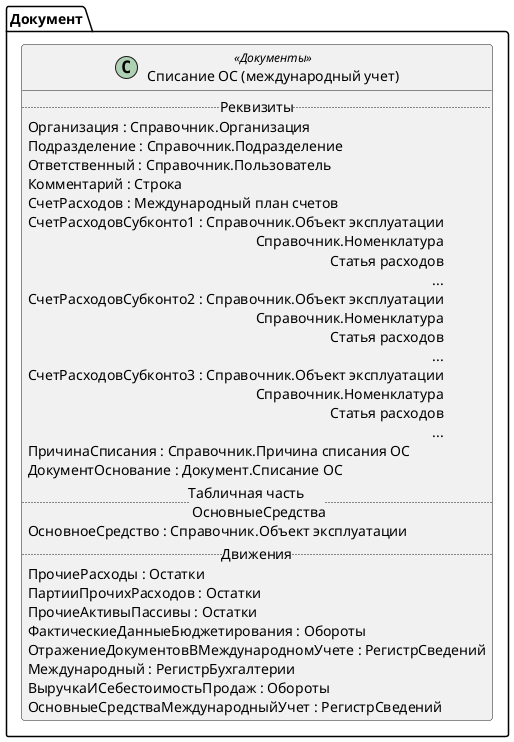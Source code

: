 ﻿@startuml СписаниеОСМеждународныйУчет
'!include templates.wsd
'..\include templates.wsd
class Документ.СписаниеОСМеждународныйУчет as "Списание ОС (международный учет)" <<Документы>>
{
..Реквизиты..
Организация : Справочник.Организация
Подразделение : Справочник.Подразделение
Ответственный : Справочник.Пользователь
Комментарий : Строка
СчетРасходов : Международный план счетов
СчетРасходовСубконто1 : Справочник.Объект эксплуатации\rСправочник.Номенклатура\rСтатья расходов\r...
СчетРасходовСубконто2 : Справочник.Объект эксплуатации\rСправочник.Номенклатура\rСтатья расходов\r...
СчетРасходовСубконто3 : Справочник.Объект эксплуатации\rСправочник.Номенклатура\rСтатья расходов\r...
ПричинаСписания : Справочник.Причина списания ОС
ДокументОснование : Документ.Списание ОС
..Табличная часть \n ОсновныеСредства..
ОсновноеСредство : Справочник.Объект эксплуатации
..Движения..
ПрочиеРасходы : Остатки
ПартииПрочихРасходов : Остатки
ПрочиеАктивыПассивы : Остатки
ФактическиеДанныеБюджетирования : Обороты
ОтражениеДокументовВМеждународномУчете : РегистрСведений
Международный : РегистрБухгалтерии
ВыручкаИСебестоимостьПродаж : Обороты
ОсновныеСредстваМеждународныйУчет : РегистрСведений
}
@enduml
